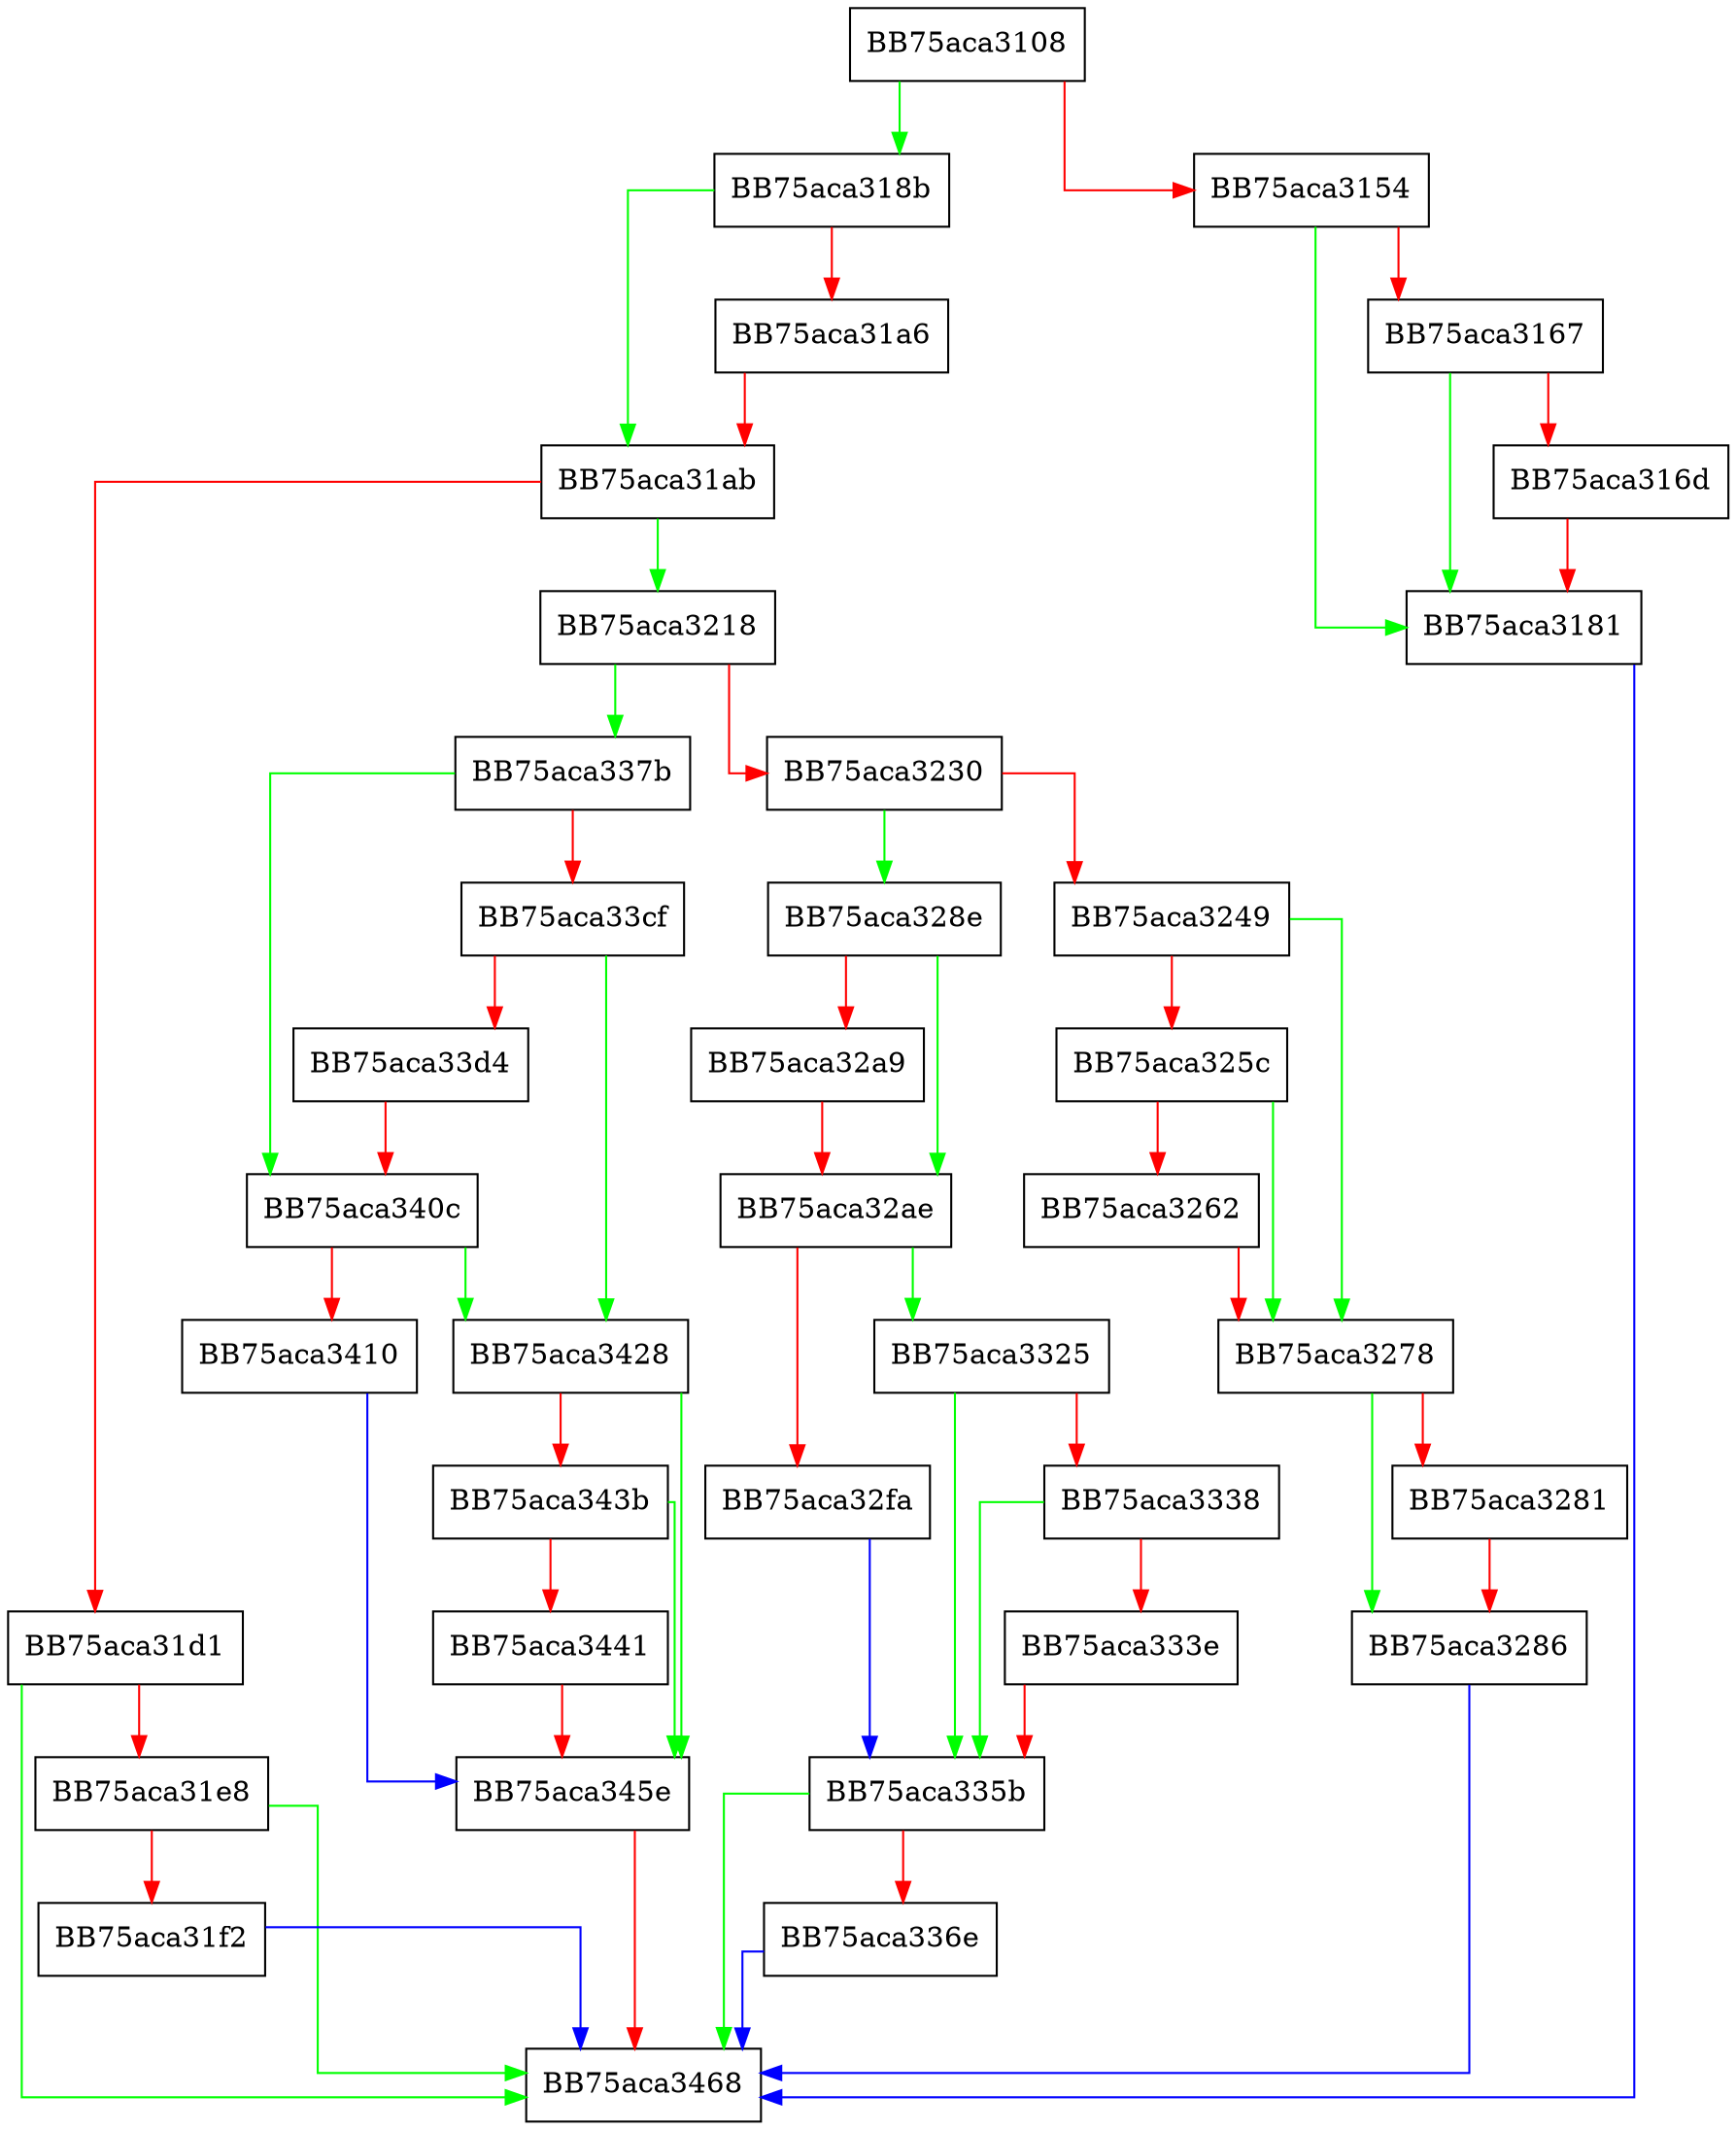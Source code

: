 digraph OpenRegkey {
  node [shape="box"];
  graph [splines=ortho];
  BB75aca3108 -> BB75aca318b [color="green"];
  BB75aca3108 -> BB75aca3154 [color="red"];
  BB75aca3154 -> BB75aca3181 [color="green"];
  BB75aca3154 -> BB75aca3167 [color="red"];
  BB75aca3167 -> BB75aca3181 [color="green"];
  BB75aca3167 -> BB75aca316d [color="red"];
  BB75aca316d -> BB75aca3181 [color="red"];
  BB75aca3181 -> BB75aca3468 [color="blue"];
  BB75aca318b -> BB75aca31ab [color="green"];
  BB75aca318b -> BB75aca31a6 [color="red"];
  BB75aca31a6 -> BB75aca31ab [color="red"];
  BB75aca31ab -> BB75aca3218 [color="green"];
  BB75aca31ab -> BB75aca31d1 [color="red"];
  BB75aca31d1 -> BB75aca3468 [color="green"];
  BB75aca31d1 -> BB75aca31e8 [color="red"];
  BB75aca31e8 -> BB75aca3468 [color="green"];
  BB75aca31e8 -> BB75aca31f2 [color="red"];
  BB75aca31f2 -> BB75aca3468 [color="blue"];
  BB75aca3218 -> BB75aca337b [color="green"];
  BB75aca3218 -> BB75aca3230 [color="red"];
  BB75aca3230 -> BB75aca328e [color="green"];
  BB75aca3230 -> BB75aca3249 [color="red"];
  BB75aca3249 -> BB75aca3278 [color="green"];
  BB75aca3249 -> BB75aca325c [color="red"];
  BB75aca325c -> BB75aca3278 [color="green"];
  BB75aca325c -> BB75aca3262 [color="red"];
  BB75aca3262 -> BB75aca3278 [color="red"];
  BB75aca3278 -> BB75aca3286 [color="green"];
  BB75aca3278 -> BB75aca3281 [color="red"];
  BB75aca3281 -> BB75aca3286 [color="red"];
  BB75aca3286 -> BB75aca3468 [color="blue"];
  BB75aca328e -> BB75aca32ae [color="green"];
  BB75aca328e -> BB75aca32a9 [color="red"];
  BB75aca32a9 -> BB75aca32ae [color="red"];
  BB75aca32ae -> BB75aca3325 [color="green"];
  BB75aca32ae -> BB75aca32fa [color="red"];
  BB75aca32fa -> BB75aca335b [color="blue"];
  BB75aca3325 -> BB75aca335b [color="green"];
  BB75aca3325 -> BB75aca3338 [color="red"];
  BB75aca3338 -> BB75aca335b [color="green"];
  BB75aca3338 -> BB75aca333e [color="red"];
  BB75aca333e -> BB75aca335b [color="red"];
  BB75aca335b -> BB75aca3468 [color="green"];
  BB75aca335b -> BB75aca336e [color="red"];
  BB75aca336e -> BB75aca3468 [color="blue"];
  BB75aca337b -> BB75aca340c [color="green"];
  BB75aca337b -> BB75aca33cf [color="red"];
  BB75aca33cf -> BB75aca3428 [color="green"];
  BB75aca33cf -> BB75aca33d4 [color="red"];
  BB75aca33d4 -> BB75aca340c [color="red"];
  BB75aca340c -> BB75aca3428 [color="green"];
  BB75aca340c -> BB75aca3410 [color="red"];
  BB75aca3410 -> BB75aca345e [color="blue"];
  BB75aca3428 -> BB75aca345e [color="green"];
  BB75aca3428 -> BB75aca343b [color="red"];
  BB75aca343b -> BB75aca345e [color="green"];
  BB75aca343b -> BB75aca3441 [color="red"];
  BB75aca3441 -> BB75aca345e [color="red"];
  BB75aca345e -> BB75aca3468 [color="red"];
}